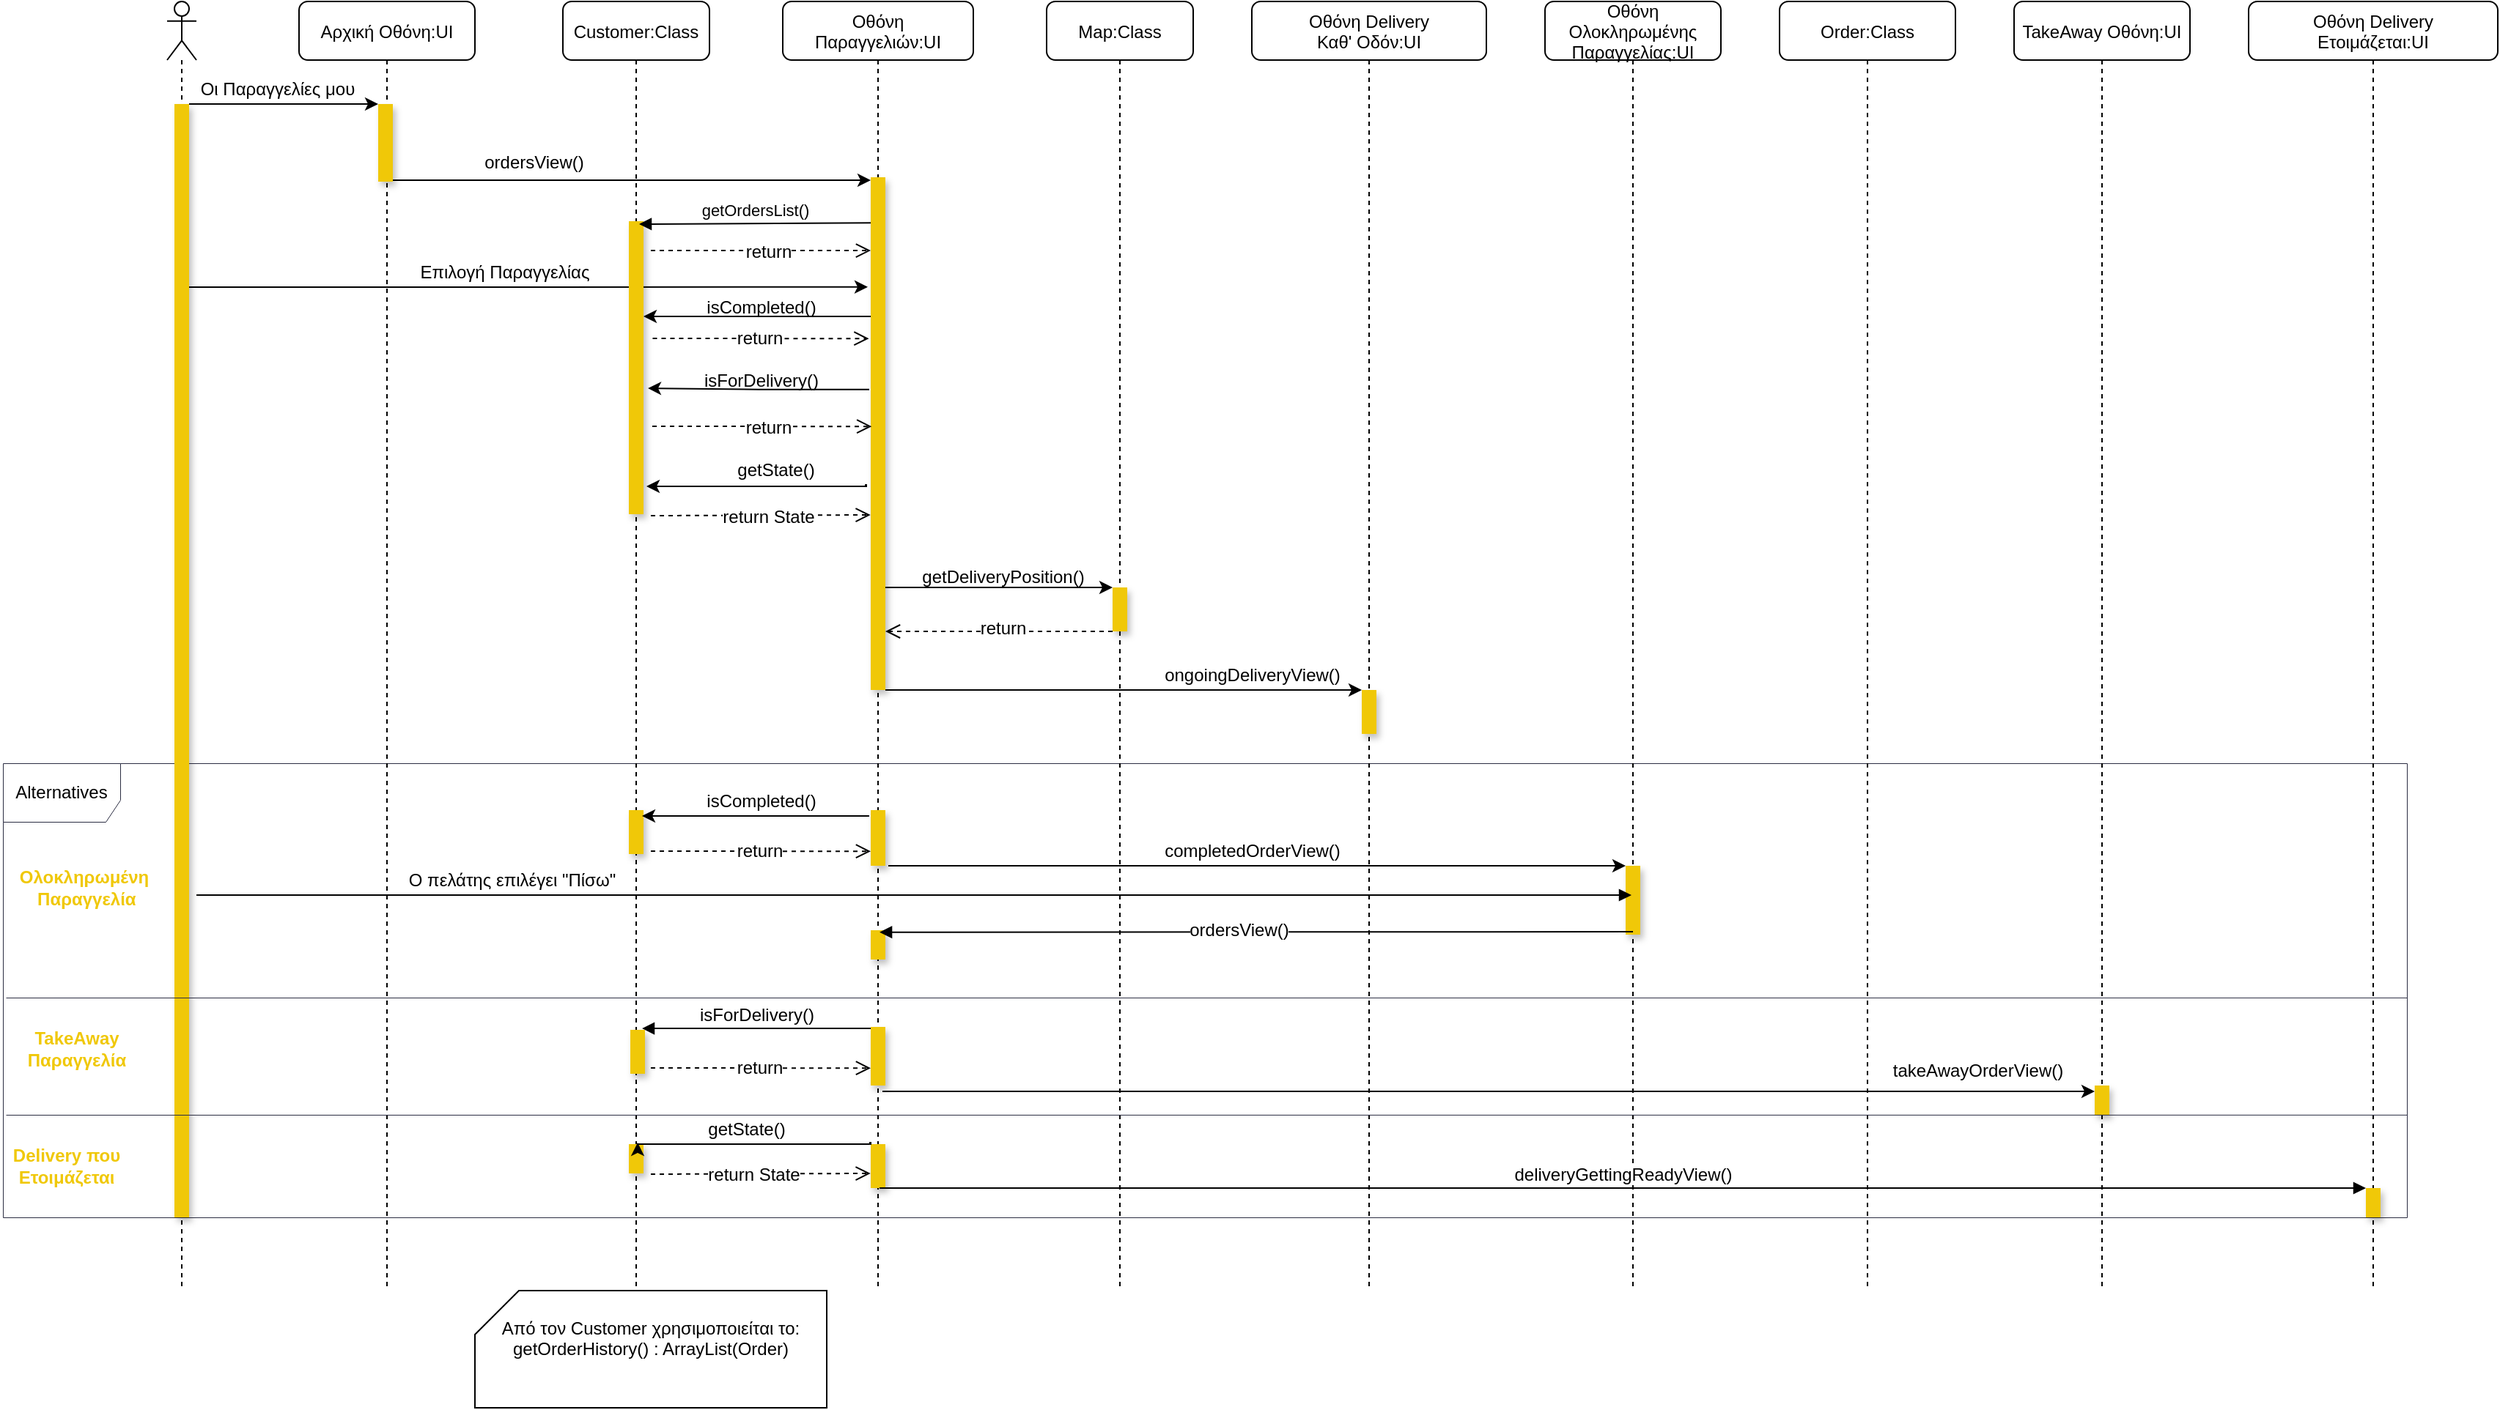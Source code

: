 <mxfile version="19.0.2" type="device"><diagram id="kgpKYQtTHZ0yAKxKKP6v" name="Page-1"><mxGraphModel dx="824" dy="739" grid="1" gridSize="10" guides="1" tooltips="1" connect="1" arrows="1" fold="1" page="1" pageScale="1" pageWidth="850" pageHeight="1100" math="0" shadow="0"><root><mxCell id="0"/><mxCell id="1" parent="0"/><mxCell id="HkhpPKgz1StIO--WnD1c-73" value="Alternatives" style="shape=umlFrame;whiteSpace=wrap;html=1;rounded=1;shadow=0;fontColor=#000000;strokeColor=#2B2D42;fillColor=#FFFFFF;gradientColor=none;strokeWidth=0.5;width=80;height=40;" parent="1" vertex="1"><mxGeometry x="748" y="870" width="1640" height="310" as="geometry"/></mxCell><mxCell id="HkhpPKgz1StIO--WnD1c-74" style="edgeStyle=orthogonalEdgeStyle;rounded=0;orthogonalLoop=1;jettySize=auto;html=1;exitX=0.492;exitY=0.126;exitDx=0;exitDy=0;exitPerimeter=0;" parent="1" source="HkhpPKgz1StIO--WnD1c-76" edge="1"><mxGeometry relative="1" as="geometry"><Array as="points"><mxPoint x="1009" y="472"/></Array><mxPoint x="1009" y="422" as="sourcePoint"/><mxPoint x="1340" y="472" as="targetPoint"/></mxGeometry></mxCell><mxCell id="HkhpPKgz1StIO--WnD1c-75" style="edgeStyle=orthogonalEdgeStyle;rounded=0;orthogonalLoop=1;jettySize=auto;html=1;entryX=-0.2;entryY=0.234;entryDx=0;entryDy=0;entryPerimeter=0;" parent="1" edge="1"><mxGeometry relative="1" as="geometry"><Array as="points"><mxPoint x="1070" y="545"/><mxPoint x="1070" y="545"/></Array><mxPoint x="875" y="545" as="sourcePoint"/><mxPoint x="1338" y="544.9" as="targetPoint"/></mxGeometry></mxCell><mxCell id="HkhpPKgz1StIO--WnD1c-76" value="Αρχική Οθόνη:UI" style="shape=umlLifeline;perimeter=lifelinePerimeter;container=1;collapsible=0;recursiveResize=0;rounded=1;shadow=0;strokeWidth=1;" parent="1" vertex="1"><mxGeometry x="950" y="350" width="120" height="880" as="geometry"/></mxCell><mxCell id="HkhpPKgz1StIO--WnD1c-77" value="" style="points=[];perimeter=orthogonalPerimeter;rounded=0;shadow=1;strokeWidth=1;gradientColor=none;fillColor=#F0C808;strokeColor=none;" parent="HkhpPKgz1StIO--WnD1c-76" vertex="1"><mxGeometry x="54" y="70" width="10" height="53" as="geometry"/></mxCell><mxCell id="HkhpPKgz1StIO--WnD1c-78" value="Customer:Class" style="shape=umlLifeline;perimeter=lifelinePerimeter;container=1;collapsible=0;recursiveResize=0;rounded=1;shadow=0;strokeWidth=1;" parent="1" vertex="1"><mxGeometry x="1130" y="350" width="100" height="880" as="geometry"/></mxCell><mxCell id="HkhpPKgz1StIO--WnD1c-79" value="" style="points=[];perimeter=orthogonalPerimeter;rounded=0;shadow=1;strokeWidth=1;fillColor=#F0C808;strokeColor=none;" parent="HkhpPKgz1StIO--WnD1c-78" vertex="1"><mxGeometry x="45" y="150" width="10" height="200" as="geometry"/></mxCell><mxCell id="rlrbbwSENxGXejux03uJ-1" value="" style="points=[];perimeter=orthogonalPerimeter;rounded=0;shadow=1;strokeWidth=1;fillColor=#F0C808;strokeColor=none;" vertex="1" parent="HkhpPKgz1StIO--WnD1c-78"><mxGeometry x="45" y="552" width="10" height="30" as="geometry"/></mxCell><mxCell id="rlrbbwSENxGXejux03uJ-9" value="" style="points=[];perimeter=orthogonalPerimeter;rounded=0;shadow=1;strokeWidth=1;fillColor=#F0C808;strokeColor=none;" vertex="1" parent="HkhpPKgz1StIO--WnD1c-78"><mxGeometry x="46" y="702" width="10" height="30" as="geometry"/></mxCell><mxCell id="rlrbbwSENxGXejux03uJ-15" value="" style="points=[];perimeter=orthogonalPerimeter;rounded=0;shadow=1;strokeWidth=1;fillColor=#F0C808;strokeColor=none;" vertex="1" parent="HkhpPKgz1StIO--WnD1c-78"><mxGeometry x="45" y="780" width="10" height="20" as="geometry"/></mxCell><mxCell id="rlrbbwSENxGXejux03uJ-18" value="&lt;font style=&quot;font-size: 12px;&quot;&gt;return State&lt;/font&gt;" style="html=1;verticalAlign=bottom;endArrow=open;dashed=1;endSize=8;rounded=0;fontColor=#000000;entryX=-0.015;entryY=0.71;entryDx=0;entryDy=0;entryPerimeter=0;" edge="1" parent="HkhpPKgz1StIO--WnD1c-78"><mxGeometry x="-0.066" y="-10" relative="1" as="geometry"><mxPoint x="60" y="800.5" as="sourcePoint"/><mxPoint x="209.85" y="800" as="targetPoint"/><Array as="points"/><mxPoint as="offset"/></mxGeometry></mxCell><mxCell id="HkhpPKgz1StIO--WnD1c-81" value="getOrdersList()" style="verticalAlign=bottom;endArrow=block;shadow=0;strokeWidth=1;exitX=-0.1;exitY=0.089;exitDx=0;exitDy=0;exitPerimeter=0;" parent="1" edge="1"><mxGeometry relative="1" as="geometry"><mxPoint x="1341" y="501.15" as="sourcePoint"/><mxPoint x="1182" y="502" as="targetPoint"/></mxGeometry></mxCell><mxCell id="HkhpPKgz1StIO--WnD1c-82" value="" style="shape=umlLifeline;participant=umlActor;perimeter=lifelinePerimeter;whiteSpace=wrap;html=1;container=1;collapsible=0;recursiveResize=0;verticalAlign=top;spacingTop=36;outlineConnect=0;" parent="1" vertex="1"><mxGeometry x="860" y="350" width="20" height="880" as="geometry"/></mxCell><mxCell id="HkhpPKgz1StIO--WnD1c-83" value="" style="html=1;points=[];perimeter=orthogonalPerimeter;fillColor=#F0C808;strokeColor=none;shadow=1;" parent="HkhpPKgz1StIO--WnD1c-82" vertex="1"><mxGeometry x="5" y="70" width="10" height="760" as="geometry"/></mxCell><mxCell id="HkhpPKgz1StIO--WnD1c-84" style="edgeStyle=orthogonalEdgeStyle;rounded=0;orthogonalLoop=1;jettySize=auto;html=1;" parent="1" source="HkhpPKgz1StIO--WnD1c-83" target="HkhpPKgz1StIO--WnD1c-77" edge="1"><mxGeometry relative="1" as="geometry"><Array as="points"><mxPoint x="960" y="420"/><mxPoint x="960" y="420"/></Array></mxGeometry></mxCell><mxCell id="HkhpPKgz1StIO--WnD1c-85" value="Οι Παραγγελίες μου" style="text;html=1;align=center;verticalAlign=middle;resizable=0;points=[];autosize=1;strokeColor=none;fillColor=none;" parent="1" vertex="1"><mxGeometry x="870" y="400" width="130" height="20" as="geometry"/></mxCell><mxCell id="HkhpPKgz1StIO--WnD1c-86" value="return" style="html=1;verticalAlign=bottom;endArrow=open;dashed=1;endSize=8;rounded=0;entryX=0;entryY=0.143;entryDx=0;entryDy=0;entryPerimeter=0;fontSize=12;" parent="1" target="HkhpPKgz1StIO--WnD1c-88" edge="1"><mxGeometry x="0.067" y="-10" relative="1" as="geometry"><mxPoint x="1190" y="520" as="sourcePoint"/><mxPoint x="1014" y="546" as="targetPoint"/><Array as="points"><mxPoint x="1230" y="520"/></Array><mxPoint as="offset"/></mxGeometry></mxCell><mxCell id="HkhpPKgz1StIO--WnD1c-87" value="Οθόνη &#10;Παραγγελιών:UI" style="shape=umlLifeline;perimeter=lifelinePerimeter;container=1;collapsible=0;recursiveResize=0;rounded=1;shadow=0;strokeWidth=1;" parent="1" vertex="1"><mxGeometry x="1280" y="350" width="130" height="880" as="geometry"/></mxCell><mxCell id="HkhpPKgz1StIO--WnD1c-88" value="" style="points=[];perimeter=orthogonalPerimeter;rounded=0;shadow=1;strokeWidth=1;fillColor=#F0C808;strokeColor=none;" parent="HkhpPKgz1StIO--WnD1c-87" vertex="1"><mxGeometry x="60" y="120" width="10" height="350" as="geometry"/></mxCell><mxCell id="HkhpPKgz1StIO--WnD1c-89" value="isCompleted()" style="text;html=1;align=center;verticalAlign=middle;resizable=0;points=[];autosize=1;strokeColor=none;fillColor=none;fontColor=#000000;" parent="HkhpPKgz1StIO--WnD1c-87" vertex="1"><mxGeometry x="-60" y="199" width="90" height="20" as="geometry"/></mxCell><mxCell id="HkhpPKgz1StIO--WnD1c-90" value="" style="points=[];perimeter=orthogonalPerimeter;rounded=0;shadow=1;strokeWidth=1;fillColor=#F0C808;strokeColor=none;" parent="HkhpPKgz1StIO--WnD1c-87" vertex="1"><mxGeometry x="60" y="552" width="10" height="38" as="geometry"/></mxCell><mxCell id="HkhpPKgz1StIO--WnD1c-91" value="" style="points=[];perimeter=orthogonalPerimeter;rounded=0;shadow=1;strokeWidth=1;fillColor=#F0C808;strokeColor=none;" parent="HkhpPKgz1StIO--WnD1c-87" vertex="1"><mxGeometry x="60" y="700" width="10" height="40" as="geometry"/></mxCell><mxCell id="HkhpPKgz1StIO--WnD1c-92" value="" style="points=[];perimeter=orthogonalPerimeter;rounded=0;shadow=1;strokeWidth=1;fillColor=#F0C808;strokeColor=none;" parent="HkhpPKgz1StIO--WnD1c-87" vertex="1"><mxGeometry x="60" y="780" width="10" height="30" as="geometry"/></mxCell><mxCell id="HkhpPKgz1StIO--WnD1c-125" value="return" style="html=1;verticalAlign=bottom;endArrow=open;dashed=1;endSize=8;rounded=0;fontColor=#000000;exitX=1.5;exitY=0.41;exitDx=0;exitDy=0;exitPerimeter=0;entryX=-0.247;entryY=0.452;entryDx=0;entryDy=0;entryPerimeter=0;fontSize=12;" parent="HkhpPKgz1StIO--WnD1c-87" edge="1"><mxGeometry x="-0.01" y="-9" relative="1" as="geometry"><mxPoint x="-88.76" y="230" as="sourcePoint"/><mxPoint x="58.77" y="230.12" as="targetPoint"/><Array as="points"/><mxPoint as="offset"/></mxGeometry></mxCell><mxCell id="rlrbbwSENxGXejux03uJ-4" value="return" style="html=1;verticalAlign=bottom;endArrow=open;dashed=1;endSize=8;rounded=0;fontColor=#000000;entryX=-0.247;entryY=0.452;entryDx=0;entryDy=0;entryPerimeter=0;fontSize=12;" edge="1" parent="HkhpPKgz1StIO--WnD1c-87"><mxGeometry x="-0.01" y="-9" relative="1" as="geometry"><mxPoint x="-90" y="580" as="sourcePoint"/><mxPoint x="60" y="580.12" as="targetPoint"/><Array as="points"/><mxPoint as="offset"/></mxGeometry></mxCell><mxCell id="rlrbbwSENxGXejux03uJ-6" value="" style="points=[];perimeter=orthogonalPerimeter;rounded=0;shadow=1;strokeWidth=1;fillColor=#F0C808;strokeColor=none;" vertex="1" parent="HkhpPKgz1StIO--WnD1c-87"><mxGeometry x="60" y="634" width="10" height="20" as="geometry"/></mxCell><mxCell id="rlrbbwSENxGXejux03uJ-14" value="return" style="html=1;verticalAlign=bottom;endArrow=open;dashed=1;endSize=8;rounded=0;fontColor=#000000;entryX=-0.247;entryY=0.452;entryDx=0;entryDy=0;entryPerimeter=0;fontSize=12;" edge="1" parent="HkhpPKgz1StIO--WnD1c-87"><mxGeometry x="-0.01" y="-9" relative="1" as="geometry"><mxPoint x="-90" y="728" as="sourcePoint"/><mxPoint x="60" y="728.12" as="targetPoint"/><Array as="points"/><mxPoint as="offset"/></mxGeometry></mxCell><mxCell id="HkhpPKgz1StIO--WnD1c-96" value="Map:Class" style="shape=umlLifeline;perimeter=lifelinePerimeter;container=1;collapsible=0;recursiveResize=0;rounded=1;shadow=0;strokeWidth=1;" parent="1" vertex="1"><mxGeometry x="1460" y="350" width="100" height="880" as="geometry"/></mxCell><mxCell id="HkhpPKgz1StIO--WnD1c-97" value="" style="points=[];perimeter=orthogonalPerimeter;rounded=0;shadow=1;strokeWidth=1;fillColor=#F0C808;strokeColor=none;" parent="HkhpPKgz1StIO--WnD1c-96" vertex="1"><mxGeometry x="45" y="400" width="10" height="30" as="geometry"/></mxCell><mxCell id="HkhpPKgz1StIO--WnD1c-98" value="Οθόνη Delivery &#10;Καθ' Οδόν:UI" style="shape=umlLifeline;perimeter=lifelinePerimeter;container=1;collapsible=0;recursiveResize=0;rounded=1;shadow=0;strokeWidth=1;" parent="1" vertex="1"><mxGeometry x="1600" y="350" width="160" height="880" as="geometry"/></mxCell><mxCell id="HkhpPKgz1StIO--WnD1c-99" value="" style="points=[];perimeter=orthogonalPerimeter;rounded=0;shadow=1;strokeWidth=1;fillColor=#F0C808;strokeColor=none;" parent="HkhpPKgz1StIO--WnD1c-98" vertex="1"><mxGeometry x="75" y="470" width="10" height="30" as="geometry"/></mxCell><mxCell id="HkhpPKgz1StIO--WnD1c-100" style="edgeStyle=orthogonalEdgeStyle;rounded=0;orthogonalLoop=1;jettySize=auto;html=1;fontColor=#000000;" parent="1" source="HkhpPKgz1StIO--WnD1c-88" target="HkhpPKgz1StIO--WnD1c-79" edge="1"><mxGeometry relative="1" as="geometry"><Array as="points"><mxPoint x="1240" y="565"/><mxPoint x="1240" y="565"/></Array></mxGeometry></mxCell><mxCell id="HkhpPKgz1StIO--WnD1c-103" style="edgeStyle=orthogonalEdgeStyle;rounded=0;orthogonalLoop=1;jettySize=auto;html=1;fontColor=#000000;entryX=1.6;entryY=0.905;entryDx=0;entryDy=0;entryPerimeter=0;" parent="1" edge="1"><mxGeometry relative="1" as="geometry"><mxPoint x="1187" y="681" as="targetPoint"/><Array as="points"><mxPoint x="1337" y="680"/><mxPoint x="1337" y="681"/></Array><mxPoint x="1336" y="680" as="sourcePoint"/></mxGeometry></mxCell><mxCell id="HkhpPKgz1StIO--WnD1c-105" style="edgeStyle=orthogonalEdgeStyle;rounded=0;orthogonalLoop=1;jettySize=auto;html=1;fontColor=#000000;" parent="1" source="HkhpPKgz1StIO--WnD1c-88" target="HkhpPKgz1StIO--WnD1c-97" edge="1"><mxGeometry relative="1" as="geometry"><Array as="points"><mxPoint x="1470" y="750"/><mxPoint x="1470" y="750"/></Array></mxGeometry></mxCell><mxCell id="HkhpPKgz1StIO--WnD1c-106" value="getDeliveryPosition()" style="text;html=1;align=center;verticalAlign=middle;resizable=0;points=[];autosize=1;strokeColor=none;fillColor=none;fontColor=#000000;" parent="1" vertex="1"><mxGeometry x="1365" y="733" width="130" height="20" as="geometry"/></mxCell><mxCell id="HkhpPKgz1StIO--WnD1c-107" value="return" style="html=1;verticalAlign=bottom;endArrow=open;dashed=1;endSize=8;rounded=0;fontColor=#000000;fontSize=12;" parent="1" source="HkhpPKgz1StIO--WnD1c-97" target="HkhpPKgz1StIO--WnD1c-88" edge="1"><mxGeometry x="-0.032" y="7" relative="1" as="geometry"><mxPoint x="1470" y="740" as="sourcePoint"/><mxPoint x="1390" y="740" as="targetPoint"/><Array as="points"><mxPoint x="1420" y="780"/></Array><mxPoint as="offset"/></mxGeometry></mxCell><mxCell id="HkhpPKgz1StIO--WnD1c-108" style="edgeStyle=orthogonalEdgeStyle;rounded=0;orthogonalLoop=1;jettySize=auto;html=1;fontColor=#000000;" parent="1" source="HkhpPKgz1StIO--WnD1c-88" target="HkhpPKgz1StIO--WnD1c-99" edge="1"><mxGeometry relative="1" as="geometry"><Array as="points"><mxPoint x="1580" y="820"/><mxPoint x="1580" y="820"/></Array></mxGeometry></mxCell><mxCell id="HkhpPKgz1StIO--WnD1c-109" value="ongoingDeliveryView()" style="text;html=1;align=center;verticalAlign=middle;resizable=0;points=[];autosize=1;strokeColor=none;fillColor=none;fontColor=#000000;" parent="1" vertex="1"><mxGeometry x="1530" y="800" width="140" height="20" as="geometry"/></mxCell><mxCell id="HkhpPKgz1StIO--WnD1c-110" value="Ολοκληρωμένη&lt;br&gt;&amp;nbsp;Παραγγελία" style="text;html=1;align=center;verticalAlign=middle;resizable=0;points=[];autosize=1;strokeColor=none;fillColor=none;fontColor=#F0C808;fontStyle=1" parent="1" vertex="1"><mxGeometry x="753" y="940" width="100" height="30" as="geometry"/></mxCell><mxCell id="HkhpPKgz1StIO--WnD1c-111" value="Οθόνη &#10;Ολοκληρωμένης &#10;Παραγγελίας:UI" style="shape=umlLifeline;perimeter=lifelinePerimeter;container=1;collapsible=0;recursiveResize=0;rounded=1;shadow=0;strokeWidth=1;" parent="1" vertex="1"><mxGeometry x="1800" y="350" width="120" height="880" as="geometry"/></mxCell><mxCell id="HkhpPKgz1StIO--WnD1c-112" value="" style="points=[];perimeter=orthogonalPerimeter;rounded=0;shadow=1;strokeWidth=1;fillColor=#F0C808;strokeColor=none;" parent="HkhpPKgz1StIO--WnD1c-111" vertex="1"><mxGeometry x="55" y="590" width="10" height="47" as="geometry"/></mxCell><mxCell id="HkhpPKgz1StIO--WnD1c-113" style="edgeStyle=orthogonalEdgeStyle;rounded=0;orthogonalLoop=1;jettySize=auto;html=1;fontColor=#F0C808;" parent="1" target="HkhpPKgz1StIO--WnD1c-112" edge="1"><mxGeometry relative="1" as="geometry"><Array as="points"><mxPoint x="1352" y="940"/></Array><mxPoint x="1352" y="940" as="sourcePoint"/></mxGeometry></mxCell><mxCell id="HkhpPKgz1StIO--WnD1c-114" value="&lt;font color=&quot;#000000&quot;&gt;completedOrderView()&lt;/font&gt;" style="text;html=1;align=center;verticalAlign=middle;resizable=0;points=[];autosize=1;strokeColor=none;fillColor=none;fontColor=#F0C808;" parent="1" vertex="1"><mxGeometry x="1530" y="920" width="140" height="20" as="geometry"/></mxCell><mxCell id="HkhpPKgz1StIO--WnD1c-115" value="Order:Class" style="shape=umlLifeline;perimeter=lifelinePerimeter;container=1;collapsible=0;recursiveResize=0;rounded=1;shadow=0;strokeWidth=1;" parent="1" vertex="1"><mxGeometry x="1960" y="350" width="120" height="880" as="geometry"/></mxCell><mxCell id="HkhpPKgz1StIO--WnD1c-116" value="" style="endArrow=none;html=1;rounded=0;fontColor=#000000;strokeWidth=0.5;strokeColor=#2B2D42;entryX=1;entryY=0.516;entryDx=0;entryDy=0;entryPerimeter=0;" parent="1" target="HkhpPKgz1StIO--WnD1c-73" edge="1"><mxGeometry width="50" height="50" relative="1" as="geometry"><mxPoint x="750" y="1030" as="sourcePoint"/><mxPoint x="2280" y="1030" as="targetPoint"/></mxGeometry></mxCell><mxCell id="HkhpPKgz1StIO--WnD1c-117" value="TakeAway&lt;br&gt;Παραγγελία" style="text;html=1;align=center;verticalAlign=middle;resizable=0;points=[];autosize=1;strokeColor=none;fillColor=none;fontColor=#F0C808;fontStyle=1" parent="1" vertex="1"><mxGeometry x="758" y="1050" width="80" height="30" as="geometry"/></mxCell><mxCell id="HkhpPKgz1StIO--WnD1c-118" value="TakeAway Οθόνη:UI" style="shape=umlLifeline;perimeter=lifelinePerimeter;container=1;collapsible=0;recursiveResize=0;rounded=1;shadow=0;strokeWidth=1;" parent="1" vertex="1"><mxGeometry x="2120" y="350" width="120" height="880" as="geometry"/></mxCell><mxCell id="HkhpPKgz1StIO--WnD1c-119" value="" style="points=[];perimeter=orthogonalPerimeter;rounded=0;shadow=1;strokeWidth=1;fillColor=#F0C808;strokeColor=none;" parent="HkhpPKgz1StIO--WnD1c-118" vertex="1"><mxGeometry x="55" y="740" width="10" height="20" as="geometry"/></mxCell><mxCell id="HkhpPKgz1StIO--WnD1c-120" value="Oθόνη Delivery &#10;Ετοιμάζεται:UI" style="shape=umlLifeline;perimeter=lifelinePerimeter;container=1;collapsible=0;recursiveResize=0;rounded=1;shadow=0;strokeWidth=1;" parent="1" vertex="1"><mxGeometry x="2280" y="350" width="170" height="880" as="geometry"/></mxCell><mxCell id="HkhpPKgz1StIO--WnD1c-121" value="" style="points=[];perimeter=orthogonalPerimeter;rounded=0;shadow=1;strokeWidth=1;fillColor=#F0C808;strokeColor=none;" parent="HkhpPKgz1StIO--WnD1c-120" vertex="1"><mxGeometry x="80" y="810" width="10" height="20" as="geometry"/></mxCell><mxCell id="HkhpPKgz1StIO--WnD1c-122" style="edgeStyle=orthogonalEdgeStyle;rounded=0;orthogonalLoop=1;jettySize=auto;html=1;fontColor=#000000;exitX=0.8;exitY=1.1;exitDx=0;exitDy=0;exitPerimeter=0;" parent="1" source="HkhpPKgz1StIO--WnD1c-91" target="HkhpPKgz1StIO--WnD1c-119" edge="1"><mxGeometry relative="1" as="geometry"><Array as="points"><mxPoint x="1770" y="1094"/><mxPoint x="1770" y="1094"/></Array></mxGeometry></mxCell><mxCell id="HkhpPKgz1StIO--WnD1c-123" value="takeAwayOrderView()" style="text;html=1;align=center;verticalAlign=middle;resizable=0;points=[];autosize=1;strokeColor=none;fillColor=none;fontColor=#000000;" parent="1" vertex="1"><mxGeometry x="2030" y="1070" width="130" height="20" as="geometry"/></mxCell><mxCell id="HkhpPKgz1StIO--WnD1c-124" value="&lt;b&gt;Delivery που&lt;br&gt;Ετοιμάζεται&lt;/b&gt;" style="text;html=1;align=center;verticalAlign=middle;resizable=0;points=[];autosize=1;strokeColor=none;fillColor=none;fontColor=#F0C808;" parent="1" vertex="1"><mxGeometry x="746" y="1130" width="90" height="30" as="geometry"/></mxCell><mxCell id="HkhpPKgz1StIO--WnD1c-126" value="&lt;font style=&quot;font-size: 12px;&quot;&gt;return State&lt;/font&gt;" style="html=1;verticalAlign=bottom;endArrow=open;dashed=1;endSize=8;rounded=0;fontColor=#000000;entryX=-0.015;entryY=0.71;entryDx=0;entryDy=0;entryPerimeter=0;" parent="1" edge="1"><mxGeometry x="0.068" y="-10" relative="1" as="geometry"><mxPoint x="1190" y="701" as="sourcePoint"/><mxPoint x="1339.85" y="700.5" as="targetPoint"/><Array as="points"/><mxPoint as="offset"/></mxGeometry></mxCell><mxCell id="HkhpPKgz1StIO--WnD1c-129" value="" style="endArrow=none;html=1;rounded=0;fontColor=#000000;strokeWidth=0.5;strokeColor=#2B2D42;entryX=1;entryY=0.774;entryDx=0;entryDy=0;entryPerimeter=0;" parent="1" target="HkhpPKgz1StIO--WnD1c-73" edge="1"><mxGeometry width="50" height="50" relative="1" as="geometry"><mxPoint x="750" y="1110" as="sourcePoint"/><mxPoint x="2280" y="1110" as="targetPoint"/></mxGeometry></mxCell><mxCell id="HkhpPKgz1StIO--WnD1c-130" style="edgeStyle=orthogonalEdgeStyle;rounded=0;orthogonalLoop=1;jettySize=auto;html=1;fontColor=#000000;exitX=0;exitY=0.414;exitDx=0;exitDy=0;exitPerimeter=0;entryX=1.4;entryY=0.475;entryDx=0;entryDy=0;entryPerimeter=0;" parent="1" edge="1"><mxGeometry relative="1" as="geometry"><mxPoint x="1339" y="614.9" as="sourcePoint"/><mxPoint x="1188" y="614" as="targetPoint"/><Array as="points"><mxPoint x="1264" y="614"/></Array></mxGeometry></mxCell><mxCell id="HkhpPKgz1StIO--WnD1c-131" value="Επιλογή Παραγγελίας" style="text;html=1;align=center;verticalAlign=middle;resizable=0;points=[];autosize=1;strokeColor=none;fillColor=none;" parent="1" vertex="1"><mxGeometry x="1020" y="525" width="140" height="20" as="geometry"/></mxCell><mxCell id="HkhpPKgz1StIO--WnD1c-95" value="ordersView()" style="text;html=1;align=center;verticalAlign=middle;resizable=0;points=[];autosize=1;strokeColor=none;fillColor=none;" parent="1" vertex="1"><mxGeometry x="1070" y="450" width="80" height="20" as="geometry"/></mxCell><mxCell id="HkhpPKgz1StIO--WnD1c-93" value="isForDelivery()" style="text;html=1;align=center;verticalAlign=middle;resizable=0;points=[];autosize=1;strokeColor=none;fillColor=none;fontColor=#000000;" parent="1" vertex="1"><mxGeometry x="1220" y="599" width="90" height="20" as="geometry"/></mxCell><mxCell id="HkhpPKgz1StIO--WnD1c-80" value="return" style="html=1;verticalAlign=bottom;endArrow=open;dashed=1;endSize=8;rounded=0;fontColor=#000000;exitX=1.5;exitY=0.41;exitDx=0;exitDy=0;exitPerimeter=0;entryX=-0.035;entryY=0.581;entryDx=0;entryDy=0;entryPerimeter=0;fontSize=12;" parent="1" edge="1"><mxGeometry x="0.056" y="-10" relative="1" as="geometry"><mxPoint x="1191" y="640" as="sourcePoint"/><mxPoint x="1340.65" y="640.11" as="targetPoint"/><Array as="points"/><mxPoint as="offset"/></mxGeometry></mxCell><mxCell id="HkhpPKgz1StIO--WnD1c-94" value="getState()" style="text;html=1;align=center;verticalAlign=middle;resizable=0;points=[];autosize=1;strokeColor=none;fillColor=none;fontColor=#000000;" parent="1" vertex="1"><mxGeometry x="1240" y="660" width="70" height="20" as="geometry"/></mxCell><mxCell id="rlrbbwSENxGXejux03uJ-2" style="edgeStyle=orthogonalEdgeStyle;rounded=0;orthogonalLoop=1;jettySize=auto;html=1;fontColor=#000000;" edge="1" parent="1"><mxGeometry relative="1" as="geometry"><Array as="points"><mxPoint x="1239" y="906"/><mxPoint x="1239" y="906"/></Array><mxPoint x="1339" y="906" as="sourcePoint"/><mxPoint x="1184" y="906" as="targetPoint"/></mxGeometry></mxCell><mxCell id="rlrbbwSENxGXejux03uJ-3" value="isCompleted()" style="text;html=1;align=center;verticalAlign=middle;resizable=0;points=[];autosize=1;strokeColor=none;fillColor=none;fontColor=#000000;" vertex="1" parent="1"><mxGeometry x="1220" y="886" width="90" height="20" as="geometry"/></mxCell><mxCell id="rlrbbwSENxGXejux03uJ-5" value="&lt;font style=&quot;font-size: 12px;&quot;&gt;Ο πελάτης επιλέγει &quot;Πίσω&quot;&lt;/font&gt;" style="html=1;verticalAlign=bottom;endArrow=block;rounded=0;" edge="1" parent="1"><mxGeometry x="-0.562" y="1" width="80" relative="1" as="geometry"><mxPoint x="880" y="960" as="sourcePoint"/><mxPoint x="1859" y="960" as="targetPoint"/><mxPoint as="offset"/></mxGeometry></mxCell><mxCell id="rlrbbwSENxGXejux03uJ-7" value="" style="html=1;verticalAlign=bottom;endArrow=block;rounded=0;fontSize=12;entryX=0.508;entryY=0.722;entryDx=0;entryDy=0;entryPerimeter=0;" edge="1" parent="1" target="HkhpPKgz1StIO--WnD1c-87"><mxGeometry width="80" relative="1" as="geometry"><mxPoint x="1860" y="985" as="sourcePoint"/><mxPoint x="1630" y="1000" as="targetPoint"/></mxGeometry></mxCell><mxCell id="rlrbbwSENxGXejux03uJ-8" value="ordersView()" style="edgeLabel;html=1;align=center;verticalAlign=middle;resizable=0;points=[];fontSize=12;" vertex="1" connectable="0" parent="rlrbbwSENxGXejux03uJ-7"><mxGeometry x="0.047" y="-1" relative="1" as="geometry"><mxPoint as="offset"/></mxGeometry></mxCell><mxCell id="rlrbbwSENxGXejux03uJ-13" value="isForDelivery()" style="html=1;verticalAlign=bottom;endArrow=block;rounded=0;fontSize=12;entryX=0.8;entryY=-0.033;entryDx=0;entryDy=0;entryPerimeter=0;" edge="1" parent="1" target="rlrbbwSENxGXejux03uJ-9"><mxGeometry width="80" relative="1" as="geometry"><mxPoint x="1340" y="1051" as="sourcePoint"/><mxPoint x="1310" y="1070" as="targetPoint"/></mxGeometry></mxCell><mxCell id="rlrbbwSENxGXejux03uJ-16" style="edgeStyle=orthogonalEdgeStyle;rounded=0;orthogonalLoop=1;jettySize=auto;html=1;fontColor=#000000;entryX=0.6;entryY=0;entryDx=0;entryDy=0;entryPerimeter=0;" edge="1" parent="1"><mxGeometry relative="1" as="geometry"><mxPoint x="1181" y="1129" as="targetPoint"/><Array as="points"><mxPoint x="1340" y="1129"/><mxPoint x="1340" y="1130"/></Array><mxPoint x="1339" y="1129" as="sourcePoint"/></mxGeometry></mxCell><mxCell id="rlrbbwSENxGXejux03uJ-17" value="getState()" style="text;html=1;align=center;verticalAlign=middle;resizable=0;points=[];autosize=1;strokeColor=none;fillColor=none;fontColor=#000000;" vertex="1" parent="1"><mxGeometry x="1220" y="1110" width="70" height="20" as="geometry"/></mxCell><mxCell id="rlrbbwSENxGXejux03uJ-19" value="deliveryGettingReadyView()" style="html=1;verticalAlign=bottom;endArrow=block;rounded=0;fontSize=12;exitX=0.6;exitY=1;exitDx=0;exitDy=0;exitPerimeter=0;entryX=0;entryY=0;entryDx=0;entryDy=0;entryPerimeter=0;" edge="1" parent="1" source="HkhpPKgz1StIO--WnD1c-92" target="HkhpPKgz1StIO--WnD1c-121"><mxGeometry width="80" relative="1" as="geometry"><mxPoint x="1400" y="1150" as="sourcePoint"/><mxPoint x="1480" y="1150" as="targetPoint"/></mxGeometry></mxCell><mxCell id="rlrbbwSENxGXejux03uJ-20" value="&lt;br&gt;Από τoν Customer χρησιμοποιείται το:&lt;br&gt;&lt;span style=&quot;text-align: left; background-color: rgb(255, 255, 255);&quot;&gt;getOrderHistory() : ArrayList(Order)&lt;/span&gt;&lt;br&gt;&lt;span style=&quot;color: rgba(0, 0, 0, 0); font-family: monospace; font-size: 0px; text-align: start; background-color: rgb(255, 255, 255);&quot;&gt;%3CmxGraphModel%3E%3Croot%3E%3CmxCell%20id%3D%220%22%2F%3E%3CmxCell%20id%3D%221%22%20parent%3D%220%22%2F%3E%3CmxCell%20id%3D%222%22%20value%3D%22%2B%20getOrderHistory()%20%3A%20ArrayList(Order)%22%20style%3D%22text%3BstrokeColor%3Dnone%3BfillColor%3Dnone%3Balign%3Dleft%3BverticalAlign%3Dtop%3BspacingLeft%3D4%3BspacingRight%3D4%3Boverflow%3Dhidden%3Brotatable%3D0%3Bpoints%3D%5B%5B0%2C0.5%5D%2C%5B1%2C0.5%5D%5D%3BportConstraint%3Deastwest%3B%22%20vertex%3D%221%22%20parent%3D%221%22%3E%3CmxGeometry%20x%3D%22-209%22%20y%3D%22576%22%20width%3D%22218%22%20height%3D%2226%22%20as%3D%22geometry%22%2F%3E%3C%2FmxCell%3E%3C%2Froot%3E%3C%2FmxGraphModel%3E&lt;/span&gt;&amp;nbsp;&lt;br&gt;&lt;span style=&quot;color: rgba(0, 0, 0, 0); font-family: monospace; font-size: 0px; text-align: start; background-color: rgb(255, 255, 255);&quot;&gt;%3CmxGraphModel%3E%3Croot%3E%3CmxCell%20id%3D%220%22%2F%3E%3CmxCell%20id%3D%221%22%20parent%3D%220%22%2F%3E%3CmxCell%20id%3D%222%22%20value%3D%22%2B%20getOrderHistory()%20%3A%20ArrayList(Order)%22%20style%3D%22text%3BstrokeColor%3Dnone%3BfillColor%3Dnone%3Balign%3Dleft%3BverticalAlign%3Dtop%3BspacingLeft%3D4%3BspacingRight%3D4%3Boverflow%3Dhidden%3Brotatable%3D0%3Bpoints%3D%5B%5B0%2C0.5%5D%2C%5B1%2C0.5%5D%5D%3BportConstraint%3Deastwest%3B%22%20vertex%3D%221%22%20parent%3D%221%22%3E%3CmxGeometry%20x%3D%22-209%22%20y%3D%22576%22%20width%3D%22218%22%20height%3D%2226%22%20as%3D%22geometry%22%2F%3E%3C%2FmxCell%3E%3C%2Froot%3E%3C%2FmxGraphModel%3E&lt;/span&gt;" style="shape=card;whiteSpace=wrap;html=1;" vertex="1" parent="1"><mxGeometry x="1070" y="1230" width="240" height="80" as="geometry"/></mxCell></root></mxGraphModel></diagram></mxfile>